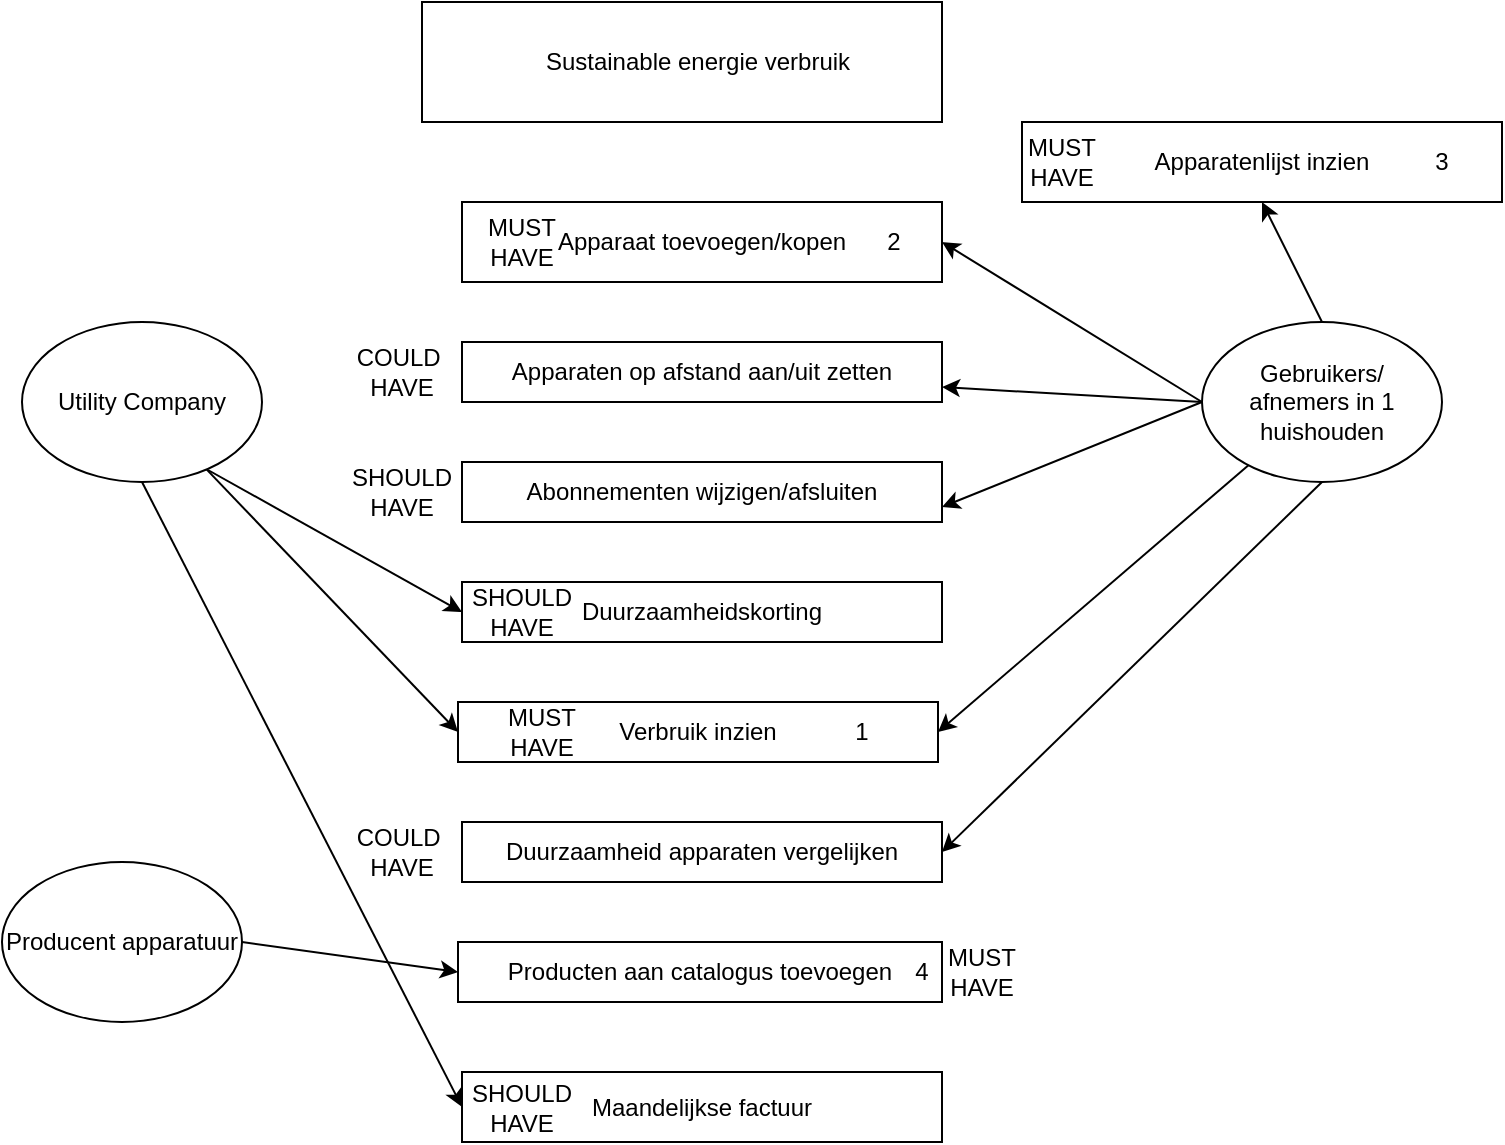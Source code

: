 <mxfile version="13.5.5" type="device"><diagram id="ROjAwaP47QR_oKCpecLn" name="Page-1"><mxGraphModel dx="1106" dy="608" grid="1" gridSize="10" guides="1" tooltips="1" connect="1" arrows="1" fold="1" page="1" pageScale="1" pageWidth="827" pageHeight="1169" math="0" shadow="0"><root><mxCell id="0"/><mxCell id="1" parent="0"/><mxCell id="X0strQqhKy98U5OMbdoW-2" value="" style="rounded=0;whiteSpace=wrap;html=1;" parent="1" vertex="1"><mxGeometry x="260" y="20" width="260" height="60" as="geometry"/></mxCell><mxCell id="X0strQqhKy98U5OMbdoW-1" value="Sustainable energie verbruik" style="text;html=1;strokeColor=none;fillColor=none;align=center;verticalAlign=middle;whiteSpace=wrap;rounded=0;" parent="1" vertex="1"><mxGeometry x="320" y="40" width="156" height="20" as="geometry"/></mxCell><mxCell id="X0strQqhKy98U5OMbdoW-3" value="Apparaat toevoegen/kopen" style="rounded=0;whiteSpace=wrap;html=1;" parent="1" vertex="1"><mxGeometry x="280" y="120" width="240" height="40" as="geometry"/></mxCell><mxCell id="X0strQqhKy98U5OMbdoW-5" value="Apparaten op afstand aan/uit zetten" style="rounded=0;whiteSpace=wrap;html=1;" parent="1" vertex="1"><mxGeometry x="280" y="190" width="240" height="30" as="geometry"/></mxCell><mxCell id="X0strQqhKy98U5OMbdoW-6" value="Abonnementen wijzigen/afsluiten" style="rounded=0;whiteSpace=wrap;html=1;" parent="1" vertex="1"><mxGeometry x="280" y="250" width="240" height="30" as="geometry"/></mxCell><mxCell id="X0strQqhKy98U5OMbdoW-7" value="Duurzaamheidskorting" style="rounded=0;whiteSpace=wrap;html=1;" parent="1" vertex="1"><mxGeometry x="280" y="310" width="240" height="30" as="geometry"/></mxCell><mxCell id="X0strQqhKy98U5OMbdoW-8" value="Verbruik inzien" style="rounded=0;whiteSpace=wrap;html=1;" parent="1" vertex="1"><mxGeometry x="278" y="370" width="240" height="30" as="geometry"/></mxCell><mxCell id="X0strQqhKy98U5OMbdoW-9" value="Utility Company" style="ellipse;whiteSpace=wrap;html=1;" parent="1" vertex="1"><mxGeometry x="60" y="180" width="120" height="80" as="geometry"/></mxCell><mxCell id="X0strQqhKy98U5OMbdoW-10" value="Gebruikers/&lt;br&gt;afnemers in 1 huishouden" style="ellipse;whiteSpace=wrap;html=1;" parent="1" vertex="1"><mxGeometry x="650" y="180" width="120" height="80" as="geometry"/></mxCell><mxCell id="X0strQqhKy98U5OMbdoW-11" value="" style="endArrow=classic;html=1;entryX=0;entryY=0.5;entryDx=0;entryDy=0;" parent="1" source="X0strQqhKy98U5OMbdoW-9" target="X0strQqhKy98U5OMbdoW-8" edge="1"><mxGeometry width="50" height="50" relative="1" as="geometry"><mxPoint x="390" y="270" as="sourcePoint"/><mxPoint x="440" y="220" as="targetPoint"/></mxGeometry></mxCell><mxCell id="X0strQqhKy98U5OMbdoW-12" value="" style="endArrow=classic;html=1;exitX=0.775;exitY=0.925;exitDx=0;exitDy=0;exitPerimeter=0;entryX=0;entryY=0.5;entryDx=0;entryDy=0;" parent="1" source="X0strQqhKy98U5OMbdoW-9" target="X0strQqhKy98U5OMbdoW-7" edge="1"><mxGeometry width="50" height="50" relative="1" as="geometry"><mxPoint x="80" y="360" as="sourcePoint"/><mxPoint x="130" y="310" as="targetPoint"/></mxGeometry></mxCell><mxCell id="X0strQqhKy98U5OMbdoW-13" value="" style="endArrow=classic;html=1;entryX=1;entryY=0.5;entryDx=0;entryDy=0;exitX=0;exitY=0.5;exitDx=0;exitDy=0;" parent="1" source="X0strQqhKy98U5OMbdoW-10" target="X0strQqhKy98U5OMbdoW-3" edge="1"><mxGeometry width="50" height="50" relative="1" as="geometry"><mxPoint x="620" y="230" as="sourcePoint"/><mxPoint x="660" y="240" as="targetPoint"/></mxGeometry></mxCell><mxCell id="X0strQqhKy98U5OMbdoW-14" value="" style="endArrow=classic;html=1;exitX=0;exitY=0.5;exitDx=0;exitDy=0;entryX=1;entryY=0.75;entryDx=0;entryDy=0;" parent="1" source="X0strQqhKy98U5OMbdoW-10" target="X0strQqhKy98U5OMbdoW-5" edge="1"><mxGeometry width="50" height="50" relative="1" as="geometry"><mxPoint x="390" y="270" as="sourcePoint"/><mxPoint x="440" y="220" as="targetPoint"/></mxGeometry></mxCell><mxCell id="X0strQqhKy98U5OMbdoW-15" value="" style="endArrow=classic;html=1;exitX=0;exitY=0.5;exitDx=0;exitDy=0;entryX=1;entryY=0.75;entryDx=0;entryDy=0;" parent="1" source="X0strQqhKy98U5OMbdoW-10" target="X0strQqhKy98U5OMbdoW-6" edge="1"><mxGeometry width="50" height="50" relative="1" as="geometry"><mxPoint x="390" y="270" as="sourcePoint"/><mxPoint x="440" y="220" as="targetPoint"/></mxGeometry></mxCell><mxCell id="X0strQqhKy98U5OMbdoW-17" value="" style="endArrow=classic;html=1;entryX=1;entryY=0.5;entryDx=0;entryDy=0;" parent="1" source="X0strQqhKy98U5OMbdoW-10" target="X0strQqhKy98U5OMbdoW-8" edge="1"><mxGeometry width="50" height="50" relative="1" as="geometry"><mxPoint x="680" y="420" as="sourcePoint"/><mxPoint x="730" y="370" as="targetPoint"/></mxGeometry></mxCell><mxCell id="X0strQqhKy98U5OMbdoW-18" value="Duurzaamheid apparaten vergelijken" style="rounded=0;whiteSpace=wrap;html=1;" parent="1" vertex="1"><mxGeometry x="280" y="430" width="240" height="30" as="geometry"/></mxCell><mxCell id="X0strQqhKy98U5OMbdoW-19" value="Producent apparatuur" style="ellipse;whiteSpace=wrap;html=1;" parent="1" vertex="1"><mxGeometry x="50" y="450" width="120" height="80" as="geometry"/></mxCell><mxCell id="X0strQqhKy98U5OMbdoW-20" value="Producten aan catalogus toevoegen" style="rounded=0;whiteSpace=wrap;html=1;" parent="1" vertex="1"><mxGeometry x="278" y="490" width="242" height="30" as="geometry"/></mxCell><mxCell id="X0strQqhKy98U5OMbdoW-21" value="" style="endArrow=classic;html=1;exitX=1;exitY=0.5;exitDx=0;exitDy=0;entryX=0;entryY=0.5;entryDx=0;entryDy=0;" parent="1" source="X0strQqhKy98U5OMbdoW-19" target="X0strQqhKy98U5OMbdoW-20" edge="1"><mxGeometry width="50" height="50" relative="1" as="geometry"><mxPoint x="390" y="360" as="sourcePoint"/><mxPoint x="160" y="410" as="targetPoint"/></mxGeometry></mxCell><mxCell id="X0strQqhKy98U5OMbdoW-23" value="" style="endArrow=classic;html=1;exitX=0.5;exitY=1;exitDx=0;exitDy=0;entryX=1;entryY=0.5;entryDx=0;entryDy=0;" parent="1" source="X0strQqhKy98U5OMbdoW-10" target="X0strQqhKy98U5OMbdoW-18" edge="1"><mxGeometry width="50" height="50" relative="1" as="geometry"><mxPoint x="390" y="360" as="sourcePoint"/><mxPoint x="440" y="310" as="targetPoint"/></mxGeometry></mxCell><mxCell id="X0strQqhKy98U5OMbdoW-24" value="Maandelijkse factuur" style="rounded=0;whiteSpace=wrap;html=1;" parent="1" vertex="1"><mxGeometry x="280" y="555" width="240" height="35" as="geometry"/></mxCell><mxCell id="X0strQqhKy98U5OMbdoW-26" value="" style="endArrow=classic;html=1;exitX=0.5;exitY=1;exitDx=0;exitDy=0;entryX=0;entryY=0.5;entryDx=0;entryDy=0;" parent="1" source="X0strQqhKy98U5OMbdoW-9" target="X0strQqhKy98U5OMbdoW-24" edge="1"><mxGeometry width="50" height="50" relative="1" as="geometry"><mxPoint x="390" y="470" as="sourcePoint"/><mxPoint x="440" y="420" as="targetPoint"/></mxGeometry></mxCell><mxCell id="X0strQqhKy98U5OMbdoW-27" value="MUST HAVE" style="text;html=1;strokeColor=none;fillColor=none;align=center;verticalAlign=middle;whiteSpace=wrap;rounded=0;" parent="1" vertex="1"><mxGeometry x="290" y="130" width="40" height="20" as="geometry"/></mxCell><mxCell id="X0strQqhKy98U5OMbdoW-28" value="MUST HAVE" style="text;html=1;strokeColor=none;fillColor=none;align=center;verticalAlign=middle;whiteSpace=wrap;rounded=0;" parent="1" vertex="1"><mxGeometry x="520" y="495" width="40" height="20" as="geometry"/></mxCell><mxCell id="X0strQqhKy98U5OMbdoW-29" value="MUST HAVE" style="text;html=1;strokeColor=none;fillColor=none;align=center;verticalAlign=middle;whiteSpace=wrap;rounded=0;" parent="1" vertex="1"><mxGeometry x="300" y="375" width="40" height="20" as="geometry"/></mxCell><mxCell id="X0strQqhKy98U5OMbdoW-31" value="1" style="text;html=1;strokeColor=none;fillColor=none;align=center;verticalAlign=middle;whiteSpace=wrap;rounded=0;" parent="1" vertex="1"><mxGeometry x="460" y="375" width="40" height="20" as="geometry"/></mxCell><mxCell id="X0strQqhKy98U5OMbdoW-32" value="2" style="text;html=1;strokeColor=none;fillColor=none;align=center;verticalAlign=middle;whiteSpace=wrap;rounded=0;" parent="1" vertex="1"><mxGeometry x="476" y="130" width="40" height="20" as="geometry"/></mxCell><mxCell id="X0strQqhKy98U5OMbdoW-34" value="4" style="text;html=1;strokeColor=none;fillColor=none;align=center;verticalAlign=middle;whiteSpace=wrap;rounded=0;" parent="1" vertex="1"><mxGeometry x="490" y="495" width="40" height="20" as="geometry"/></mxCell><mxCell id="X0strQqhKy98U5OMbdoW-35" value="SHOULD&lt;br&gt;HAVE" style="text;html=1;strokeColor=none;fillColor=none;align=center;verticalAlign=middle;whiteSpace=wrap;rounded=0;" parent="1" vertex="1"><mxGeometry x="290" y="562.5" width="40" height="20" as="geometry"/></mxCell><mxCell id="X0strQqhKy98U5OMbdoW-36" value="SHOULD&lt;br&gt;HAVE" style="text;html=1;strokeColor=none;fillColor=none;align=center;verticalAlign=middle;whiteSpace=wrap;rounded=0;" parent="1" vertex="1"><mxGeometry x="290" y="315" width="40" height="20" as="geometry"/></mxCell><mxCell id="X0strQqhKy98U5OMbdoW-37" value="SHOULD&lt;br&gt;HAVE" style="text;html=1;strokeColor=none;fillColor=none;align=center;verticalAlign=middle;whiteSpace=wrap;rounded=0;" parent="1" vertex="1"><mxGeometry x="230" y="255" width="40" height="20" as="geometry"/></mxCell><mxCell id="X0strQqhKy98U5OMbdoW-38" value="COULD&amp;nbsp;&lt;br&gt;HAVE" style="text;html=1;strokeColor=none;fillColor=none;align=center;verticalAlign=middle;whiteSpace=wrap;rounded=0;" parent="1" vertex="1"><mxGeometry x="230" y="195" width="40" height="20" as="geometry"/></mxCell><mxCell id="X0strQqhKy98U5OMbdoW-39" value="COULD&amp;nbsp;&lt;br&gt;HAVE" style="text;html=1;strokeColor=none;fillColor=none;align=center;verticalAlign=middle;whiteSpace=wrap;rounded=0;" parent="1" vertex="1"><mxGeometry x="230" y="435" width="40" height="20" as="geometry"/></mxCell><mxCell id="X0strQqhKy98U5OMbdoW-40" value="Apparatenlijst inzien" style="rounded=0;whiteSpace=wrap;html=1;" parent="1" vertex="1"><mxGeometry x="560" y="80" width="240" height="40" as="geometry"/></mxCell><mxCell id="X0strQqhKy98U5OMbdoW-41" value="" style="endArrow=classic;html=1;exitX=0.5;exitY=0;exitDx=0;exitDy=0;entryX=0.5;entryY=1;entryDx=0;entryDy=0;" parent="1" source="X0strQqhKy98U5OMbdoW-10" target="X0strQqhKy98U5OMbdoW-40" edge="1"><mxGeometry width="50" height="50" relative="1" as="geometry"><mxPoint x="390" y="360" as="sourcePoint"/><mxPoint x="440" y="310" as="targetPoint"/></mxGeometry></mxCell><mxCell id="X0strQqhKy98U5OMbdoW-42" value="MUST HAVE" style="text;html=1;strokeColor=none;fillColor=none;align=center;verticalAlign=middle;whiteSpace=wrap;rounded=0;" parent="1" vertex="1"><mxGeometry x="560" y="90" width="40" height="20" as="geometry"/></mxCell><mxCell id="X0strQqhKy98U5OMbdoW-43" value="3" style="text;html=1;strokeColor=none;fillColor=none;align=center;verticalAlign=middle;whiteSpace=wrap;rounded=0;" parent="1" vertex="1"><mxGeometry x="750" y="90" width="40" height="20" as="geometry"/></mxCell></root></mxGraphModel></diagram></mxfile>